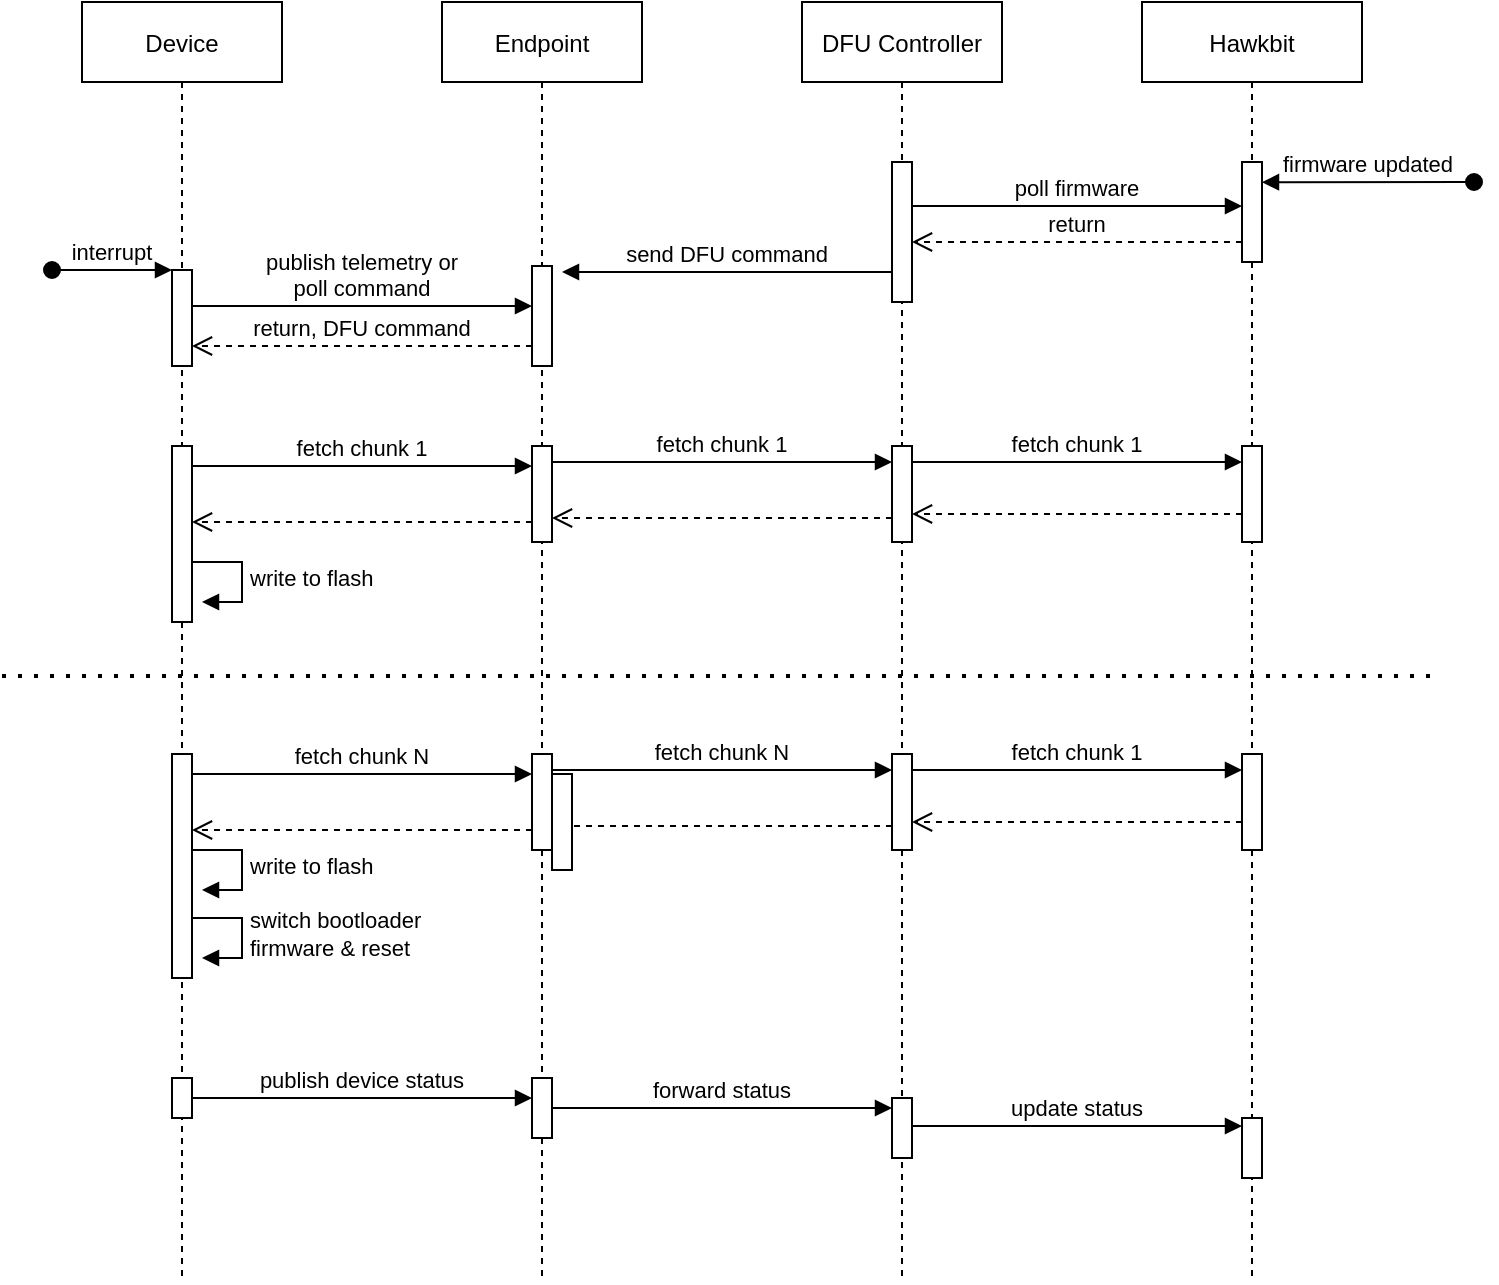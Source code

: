 <mxfile version="14.0.0" type="device"><diagram id="kgpKYQtTHZ0yAKxKKP6v" name="Page-1"><mxGraphModel dx="1074" dy="2136" grid="1" gridSize="10" guides="1" tooltips="1" connect="1" arrows="1" fold="1" page="1" pageScale="1" pageWidth="850" pageHeight="1100" math="0" shadow="0"><root><mxCell id="0"/><mxCell id="1" parent="0"/><mxCell id="3nuBFxr9cyL0pnOWT2aG-1" value="Device" style="shape=umlLifeline;perimeter=lifelinePerimeter;container=1;collapsible=0;recursiveResize=0;rounded=0;shadow=0;strokeWidth=1;" parent="1" vertex="1"><mxGeometry x="120" y="80" width="100" height="640" as="geometry"/></mxCell><mxCell id="3nuBFxr9cyL0pnOWT2aG-2" value="" style="points=[];perimeter=orthogonalPerimeter;rounded=0;shadow=0;strokeWidth=1;" parent="3nuBFxr9cyL0pnOWT2aG-1" vertex="1"><mxGeometry x="45" y="134" width="10" height="48" as="geometry"/></mxCell><mxCell id="3nuBFxr9cyL0pnOWT2aG-3" value="interrupt" style="verticalAlign=bottom;startArrow=oval;endArrow=block;startSize=8;shadow=0;strokeWidth=1;" parent="3nuBFxr9cyL0pnOWT2aG-1" target="3nuBFxr9cyL0pnOWT2aG-2" edge="1"><mxGeometry relative="1" as="geometry"><mxPoint x="-15" y="134" as="sourcePoint"/></mxGeometry></mxCell><mxCell id="3nuBFxr9cyL0pnOWT2aG-4" value="" style="points=[];perimeter=orthogonalPerimeter;rounded=0;shadow=0;strokeWidth=1;" parent="3nuBFxr9cyL0pnOWT2aG-1" vertex="1"><mxGeometry x="45" y="222" width="10" height="88" as="geometry"/></mxCell><mxCell id="iO52fWB-Oye6Vpp2_O2W-60" value="" style="points=[];perimeter=orthogonalPerimeter;rounded=0;shadow=0;strokeWidth=1;" vertex="1" parent="3nuBFxr9cyL0pnOWT2aG-1"><mxGeometry x="45" y="538" width="10" height="20" as="geometry"/></mxCell><mxCell id="3nuBFxr9cyL0pnOWT2aG-5" value="Endpoint" style="shape=umlLifeline;perimeter=lifelinePerimeter;container=1;collapsible=0;recursiveResize=0;rounded=0;shadow=0;strokeWidth=1;" parent="1" vertex="1"><mxGeometry x="300" y="80" width="100" height="640" as="geometry"/></mxCell><mxCell id="3nuBFxr9cyL0pnOWT2aG-6" value="" style="points=[];perimeter=orthogonalPerimeter;rounded=0;shadow=0;strokeWidth=1;" parent="3nuBFxr9cyL0pnOWT2aG-5" vertex="1"><mxGeometry x="45" y="132" width="10" height="50" as="geometry"/></mxCell><mxCell id="iO52fWB-Oye6Vpp2_O2W-7" value="" style="points=[];perimeter=orthogonalPerimeter;rounded=0;shadow=0;strokeWidth=1;" vertex="1" parent="3nuBFxr9cyL0pnOWT2aG-5"><mxGeometry x="45" y="222" width="10" height="48" as="geometry"/></mxCell><mxCell id="3nuBFxr9cyL0pnOWT2aG-8" value="publish telemetry or &#xA;poll command" style="verticalAlign=bottom;endArrow=block;shadow=0;strokeWidth=1;" parent="1" source="3nuBFxr9cyL0pnOWT2aG-2" target="3nuBFxr9cyL0pnOWT2aG-6" edge="1"><mxGeometry relative="1" as="geometry"><mxPoint x="275" y="224" as="sourcePoint"/><Array as="points"><mxPoint x="260" y="232"/></Array></mxGeometry></mxCell><mxCell id="iO52fWB-Oye6Vpp2_O2W-1" value="DFU Controller" style="shape=umlLifeline;perimeter=lifelinePerimeter;container=1;collapsible=0;recursiveResize=0;rounded=0;shadow=0;strokeWidth=1;" vertex="1" parent="1"><mxGeometry x="480" y="80" width="100" height="640" as="geometry"/></mxCell><mxCell id="iO52fWB-Oye6Vpp2_O2W-2" value="" style="points=[];perimeter=orthogonalPerimeter;rounded=0;shadow=0;strokeWidth=1;" vertex="1" parent="iO52fWB-Oye6Vpp2_O2W-1"><mxGeometry x="45" y="80" width="10" height="70" as="geometry"/></mxCell><mxCell id="iO52fWB-Oye6Vpp2_O2W-38" value="" style="points=[];perimeter=orthogonalPerimeter;rounded=0;shadow=0;strokeWidth=1;" vertex="1" parent="iO52fWB-Oye6Vpp2_O2W-1"><mxGeometry x="45" y="222" width="10" height="48" as="geometry"/></mxCell><mxCell id="iO52fWB-Oye6Vpp2_O2W-64" value="" style="points=[];perimeter=orthogonalPerimeter;rounded=0;shadow=0;strokeWidth=1;" vertex="1" parent="iO52fWB-Oye6Vpp2_O2W-1"><mxGeometry x="45" y="548" width="10" height="30" as="geometry"/></mxCell><mxCell id="iO52fWB-Oye6Vpp2_O2W-5" value="send DFU command" style="verticalAlign=bottom;endArrow=block;shadow=0;strokeWidth=1;entryX=1.5;entryY=0.06;entryDx=0;entryDy=0;entryPerimeter=0;" edge="1" parent="1" target="3nuBFxr9cyL0pnOWT2aG-6"><mxGeometry relative="1" as="geometry"><mxPoint x="525" y="215" as="sourcePoint"/><mxPoint x="355" y="242" as="targetPoint"/><Array as="points"><mxPoint x="460" y="215"/></Array></mxGeometry></mxCell><mxCell id="iO52fWB-Oye6Vpp2_O2W-6" value="return, DFU command" style="verticalAlign=bottom;endArrow=open;dashed=1;endSize=8;shadow=0;strokeWidth=1;" edge="1" parent="1" source="3nuBFxr9cyL0pnOWT2aG-6" target="3nuBFxr9cyL0pnOWT2aG-2"><mxGeometry relative="1" as="geometry"><mxPoint x="355" y="350" as="targetPoint"/><mxPoint x="185" y="350" as="sourcePoint"/><Array as="points"><mxPoint x="310" y="252"/></Array></mxGeometry></mxCell><mxCell id="iO52fWB-Oye6Vpp2_O2W-8" value="fetch chunk 1" style="verticalAlign=bottom;endArrow=block;shadow=0;strokeWidth=1;" edge="1" parent="1" source="3nuBFxr9cyL0pnOWT2aG-4" target="iO52fWB-Oye6Vpp2_O2W-7"><mxGeometry relative="1" as="geometry"><mxPoint x="170" y="312" as="sourcePoint"/><mxPoint x="310" y="317" as="targetPoint"/><Array as="points"><mxPoint x="265" y="312"/></Array></mxGeometry></mxCell><mxCell id="iO52fWB-Oye6Vpp2_O2W-9" value="" style="verticalAlign=bottom;endArrow=open;dashed=1;endSize=8;shadow=0;strokeWidth=1;" edge="1" parent="1" source="iO52fWB-Oye6Vpp2_O2W-7" target="3nuBFxr9cyL0pnOWT2aG-4"><mxGeometry relative="1" as="geometry"><mxPoint x="170" y="332" as="targetPoint"/><mxPoint x="330" y="332" as="sourcePoint"/><Array as="points"><mxPoint x="280" y="340"/></Array></mxGeometry></mxCell><mxCell id="iO52fWB-Oye6Vpp2_O2W-31" value="Hawkbit" style="shape=umlLifeline;perimeter=lifelinePerimeter;container=1;collapsible=0;recursiveResize=0;rounded=0;shadow=0;strokeWidth=1;" vertex="1" parent="1"><mxGeometry x="650" y="80" width="110" height="640" as="geometry"/></mxCell><mxCell id="iO52fWB-Oye6Vpp2_O2W-32" value="" style="points=[];perimeter=orthogonalPerimeter;rounded=0;shadow=0;strokeWidth=1;" vertex="1" parent="iO52fWB-Oye6Vpp2_O2W-31"><mxGeometry x="50" y="80" width="10" height="50" as="geometry"/></mxCell><mxCell id="iO52fWB-Oye6Vpp2_O2W-42" value="" style="points=[];perimeter=orthogonalPerimeter;rounded=0;shadow=0;strokeWidth=1;" vertex="1" parent="iO52fWB-Oye6Vpp2_O2W-31"><mxGeometry x="50" y="222" width="10" height="48" as="geometry"/></mxCell><mxCell id="iO52fWB-Oye6Vpp2_O2W-43" value="fetch chunk 1" style="verticalAlign=bottom;endArrow=block;shadow=0;strokeWidth=1;" edge="1" parent="iO52fWB-Oye6Vpp2_O2W-31" target="iO52fWB-Oye6Vpp2_O2W-42"><mxGeometry relative="1" as="geometry"><mxPoint x="-115" y="230" as="sourcePoint"/><mxPoint x="40" y="240" as="targetPoint"/><Array as="points"><mxPoint x="-90" y="230"/><mxPoint x="40" y="230"/></Array></mxGeometry></mxCell><mxCell id="iO52fWB-Oye6Vpp2_O2W-44" value="" style="verticalAlign=bottom;endArrow=open;dashed=1;endSize=8;shadow=0;strokeWidth=1;" edge="1" parent="iO52fWB-Oye6Vpp2_O2W-31"><mxGeometry relative="1" as="geometry"><mxPoint x="-115" y="256" as="targetPoint"/><mxPoint x="50" y="256" as="sourcePoint"/><Array as="points"><mxPoint x="-15" y="256"/></Array></mxGeometry></mxCell><mxCell id="iO52fWB-Oye6Vpp2_O2W-67" value="" style="points=[];perimeter=orthogonalPerimeter;rounded=0;shadow=0;strokeWidth=1;" vertex="1" parent="iO52fWB-Oye6Vpp2_O2W-31"><mxGeometry x="50" y="558" width="10" height="30" as="geometry"/></mxCell><mxCell id="iO52fWB-Oye6Vpp2_O2W-34" value="firmware updated" style="verticalAlign=bottom;startArrow=oval;endArrow=block;startSize=8;shadow=0;strokeWidth=1;entryX=0.9;entryY=0.088;entryDx=0;entryDy=0;entryPerimeter=0;" edge="1" parent="1"><mxGeometry relative="1" as="geometry"><mxPoint x="816" y="170" as="sourcePoint"/><mxPoint x="710" y="170.08" as="targetPoint"/></mxGeometry></mxCell><mxCell id="iO52fWB-Oye6Vpp2_O2W-36" value="poll firmware" style="verticalAlign=bottom;endArrow=block;shadow=0;strokeWidth=1;" edge="1" parent="1"><mxGeometry relative="1" as="geometry"><mxPoint x="535" y="182" as="sourcePoint"/><mxPoint x="700" y="182" as="targetPoint"/><Array as="points"><mxPoint x="620" y="182"/></Array></mxGeometry></mxCell><mxCell id="iO52fWB-Oye6Vpp2_O2W-37" value="return  " style="verticalAlign=bottom;endArrow=open;dashed=1;endSize=8;shadow=0;strokeWidth=1;" edge="1" parent="1" source="iO52fWB-Oye6Vpp2_O2W-32" target="iO52fWB-Oye6Vpp2_O2W-2"><mxGeometry relative="1" as="geometry"><mxPoint x="550" y="200" as="targetPoint"/><mxPoint x="680" y="200" as="sourcePoint"/><Array as="points"><mxPoint x="665" y="200"/></Array></mxGeometry></mxCell><mxCell id="iO52fWB-Oye6Vpp2_O2W-39" value="fetch chunk 1" style="verticalAlign=bottom;endArrow=block;shadow=0;strokeWidth=1;" edge="1" parent="1" source="iO52fWB-Oye6Vpp2_O2W-7" target="iO52fWB-Oye6Vpp2_O2W-38"><mxGeometry relative="1" as="geometry"><mxPoint x="400" y="320" as="sourcePoint"/><mxPoint x="510" y="320" as="targetPoint"/><Array as="points"><mxPoint x="380" y="310"/><mxPoint x="510" y="310"/></Array></mxGeometry></mxCell><mxCell id="iO52fWB-Oye6Vpp2_O2W-40" value="" style="verticalAlign=bottom;endArrow=open;dashed=1;endSize=8;shadow=0;strokeWidth=1;" edge="1" parent="1"><mxGeometry relative="1" as="geometry"><mxPoint x="355" y="338" as="targetPoint"/><mxPoint x="525" y="338" as="sourcePoint"/><Array as="points"><mxPoint x="455" y="338"/></Array></mxGeometry></mxCell><mxCell id="iO52fWB-Oye6Vpp2_O2W-45" value="" style="endArrow=none;dashed=1;html=1;dashPattern=1 3;strokeWidth=2;" edge="1" parent="1"><mxGeometry width="50" height="50" relative="1" as="geometry"><mxPoint x="80" y="417" as="sourcePoint"/><mxPoint x="800" y="417" as="targetPoint"/></mxGeometry></mxCell><mxCell id="iO52fWB-Oye6Vpp2_O2W-46" value="" style="points=[];perimeter=orthogonalPerimeter;rounded=0;shadow=0;strokeWidth=1;" vertex="1" parent="1"><mxGeometry x="165" y="456" width="10" height="112" as="geometry"/></mxCell><mxCell id="iO52fWB-Oye6Vpp2_O2W-47" value="" style="points=[];perimeter=orthogonalPerimeter;rounded=0;shadow=0;strokeWidth=1;" vertex="1" parent="1"><mxGeometry x="345" y="456" width="10" height="48" as="geometry"/></mxCell><mxCell id="iO52fWB-Oye6Vpp2_O2W-48" value="" style="points=[];perimeter=orthogonalPerimeter;rounded=0;shadow=0;strokeWidth=1;" vertex="1" parent="1"><mxGeometry x="525" y="456" width="10" height="48" as="geometry"/></mxCell><mxCell id="iO52fWB-Oye6Vpp2_O2W-49" value="fetch chunk N" style="verticalAlign=bottom;endArrow=block;shadow=0;strokeWidth=1;" edge="1" parent="1" source="iO52fWB-Oye6Vpp2_O2W-46" target="iO52fWB-Oye6Vpp2_O2W-47"><mxGeometry relative="1" as="geometry"><mxPoint x="170" y="466" as="sourcePoint"/><mxPoint x="310" y="471" as="targetPoint"/><Array as="points"><mxPoint x="265" y="466"/></Array></mxGeometry></mxCell><mxCell id="iO52fWB-Oye6Vpp2_O2W-50" value="" style="verticalAlign=bottom;endArrow=open;dashed=1;endSize=8;shadow=0;strokeWidth=1;" edge="1" parent="1" source="iO52fWB-Oye6Vpp2_O2W-47" target="iO52fWB-Oye6Vpp2_O2W-46"><mxGeometry relative="1" as="geometry"><mxPoint x="170" y="486" as="targetPoint"/><mxPoint x="330" y="486" as="sourcePoint"/><Array as="points"><mxPoint x="280" y="494"/></Array></mxGeometry></mxCell><mxCell id="iO52fWB-Oye6Vpp2_O2W-51" value="" style="points=[];perimeter=orthogonalPerimeter;rounded=0;shadow=0;strokeWidth=1;" vertex="1" parent="1"><mxGeometry x="700" y="456" width="10" height="48" as="geometry"/></mxCell><mxCell id="iO52fWB-Oye6Vpp2_O2W-52" value="fetch chunk 1" style="verticalAlign=bottom;endArrow=block;shadow=0;strokeWidth=1;" edge="1" parent="1" target="iO52fWB-Oye6Vpp2_O2W-51"><mxGeometry relative="1" as="geometry"><mxPoint x="535" y="464" as="sourcePoint"/><mxPoint x="40" y="394" as="targetPoint"/><Array as="points"><mxPoint x="560" y="464"/><mxPoint x="690" y="464"/></Array></mxGeometry></mxCell><mxCell id="iO52fWB-Oye6Vpp2_O2W-53" value="" style="verticalAlign=bottom;endArrow=open;dashed=1;endSize=8;shadow=0;strokeWidth=1;" edge="1" parent="1"><mxGeometry relative="1" as="geometry"><mxPoint x="535" y="490" as="targetPoint"/><mxPoint x="700" y="490" as="sourcePoint"/><Array as="points"><mxPoint x="635" y="490"/></Array></mxGeometry></mxCell><mxCell id="iO52fWB-Oye6Vpp2_O2W-54" value="fetch chunk N" style="verticalAlign=bottom;endArrow=block;shadow=0;strokeWidth=1;" edge="1" parent="1" source="iO52fWB-Oye6Vpp2_O2W-47" target="iO52fWB-Oye6Vpp2_O2W-48"><mxGeometry relative="1" as="geometry"><mxPoint x="400" y="474" as="sourcePoint"/><mxPoint x="510" y="474" as="targetPoint"/><Array as="points"><mxPoint x="380" y="464"/><mxPoint x="510" y="464"/></Array></mxGeometry></mxCell><mxCell id="iO52fWB-Oye6Vpp2_O2W-55" value="" style="verticalAlign=bottom;endArrow=open;dashed=1;endSize=8;shadow=0;strokeWidth=1;" edge="1" parent="1"><mxGeometry relative="1" as="geometry"><mxPoint x="355" y="492" as="targetPoint"/><mxPoint x="525" y="492" as="sourcePoint"/><Array as="points"><mxPoint x="455" y="492"/></Array></mxGeometry></mxCell><mxCell id="iO52fWB-Oye6Vpp2_O2W-57" value="write to flash" style="edgeStyle=orthogonalEdgeStyle;html=1;align=left;spacingLeft=2;endArrow=block;rounded=0;entryX=1;entryY=0;" edge="1" parent="1"><mxGeometry relative="1" as="geometry"><mxPoint x="175" y="360" as="sourcePoint"/><Array as="points"><mxPoint x="200" y="360"/></Array><mxPoint x="180" y="380" as="targetPoint"/></mxGeometry></mxCell><mxCell id="iO52fWB-Oye6Vpp2_O2W-58" value="write to flash" style="edgeStyle=orthogonalEdgeStyle;html=1;align=left;spacingLeft=2;endArrow=block;rounded=0;entryX=1;entryY=0;" edge="1" parent="1"><mxGeometry relative="1" as="geometry"><mxPoint x="175" y="504" as="sourcePoint"/><Array as="points"><mxPoint x="200" y="504"/></Array><mxPoint x="180" y="524" as="targetPoint"/></mxGeometry></mxCell><mxCell id="iO52fWB-Oye6Vpp2_O2W-59" value="&lt;div&gt;switch bootloader&lt;/div&gt;&lt;div&gt;firmware &amp;amp; reset&lt;/div&gt;" style="edgeStyle=orthogonalEdgeStyle;html=1;align=left;spacingLeft=2;endArrow=block;rounded=0;entryX=1;entryY=0;" edge="1" parent="1"><mxGeometry relative="1" as="geometry"><mxPoint x="175" y="538" as="sourcePoint"/><Array as="points"><mxPoint x="200" y="538"/></Array><mxPoint x="180" y="558" as="targetPoint"/></mxGeometry></mxCell><mxCell id="iO52fWB-Oye6Vpp2_O2W-61" value="publish device status" style="verticalAlign=bottom;endArrow=block;shadow=0;strokeWidth=1;" edge="1" parent="1"><mxGeometry relative="1" as="geometry"><mxPoint x="175" y="628" as="sourcePoint"/><mxPoint x="345" y="628" as="targetPoint"/><Array as="points"><mxPoint x="260" y="628"/></Array></mxGeometry></mxCell><mxCell id="iO52fWB-Oye6Vpp2_O2W-62" value="" style="points=[];perimeter=orthogonalPerimeter;rounded=0;shadow=0;strokeWidth=1;" vertex="1" parent="1"><mxGeometry x="355" y="466" width="10" height="48" as="geometry"/></mxCell><mxCell id="iO52fWB-Oye6Vpp2_O2W-63" value="" style="points=[];perimeter=orthogonalPerimeter;rounded=0;shadow=0;strokeWidth=1;" vertex="1" parent="1"><mxGeometry x="345" y="618" width="10" height="30" as="geometry"/></mxCell><mxCell id="iO52fWB-Oye6Vpp2_O2W-68" value="update status" style="verticalAlign=bottom;endArrow=block;shadow=0;strokeWidth=1;" edge="1" parent="1" target="iO52fWB-Oye6Vpp2_O2W-67" source="iO52fWB-Oye6Vpp2_O2W-64"><mxGeometry relative="1" as="geometry"><mxPoint x="560" y="638" as="sourcePoint"/><mxPoint x="40" y="556" as="targetPoint"/><Array as="points"><mxPoint x="660" y="642"/></Array></mxGeometry></mxCell><mxCell id="iO52fWB-Oye6Vpp2_O2W-70" value="forward status" style="verticalAlign=bottom;endArrow=block;shadow=0;strokeWidth=1;" edge="1" parent="1" source="iO52fWB-Oye6Vpp2_O2W-63" target="iO52fWB-Oye6Vpp2_O2W-64"><mxGeometry relative="1" as="geometry"><mxPoint x="400" y="636" as="sourcePoint"/><mxPoint x="510" y="636" as="targetPoint"/><Array as="points"/></mxGeometry></mxCell></root></mxGraphModel></diagram></mxfile>